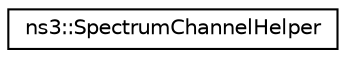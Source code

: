 digraph "Graphical Class Hierarchy"
{
 // LATEX_PDF_SIZE
  edge [fontname="Helvetica",fontsize="10",labelfontname="Helvetica",labelfontsize="10"];
  node [fontname="Helvetica",fontsize="10",shape=record];
  rankdir="LR";
  Node0 [label="ns3::SpectrumChannelHelper",height=0.2,width=0.4,color="black", fillcolor="white", style="filled",URL="$classns3_1_1_spectrum_channel_helper.html",tooltip="Setup a SpectrumChannel."];
}
